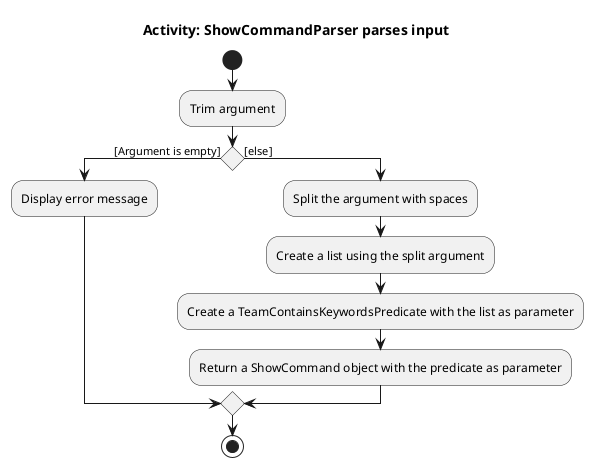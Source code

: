 @startuml
start
title Activity: ShowCommandParser parses input
:Trim argument;
if () then ([Argument is empty])
    :Display error message;
else ([else])
    :Split the argument with spaces;
    :Create a list using the split argument;
    :Create a TeamContainsKeywordsPredicate with the list as parameter;
    :Return a ShowCommand object with the predicate as parameter;
endif
stop
@enduml
